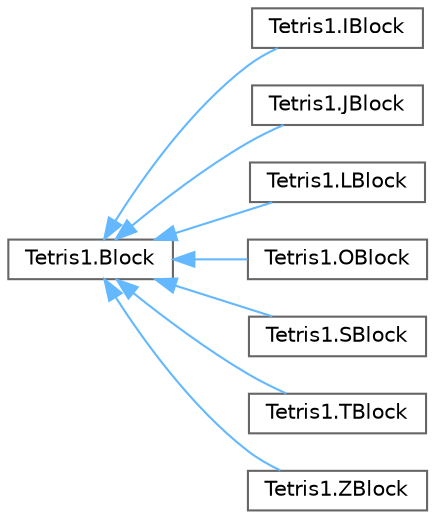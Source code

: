 digraph "Graphical Class Hierarchy"
{
 // LATEX_PDF_SIZE
  bgcolor="transparent";
  edge [fontname=Helvetica,fontsize=10,labelfontname=Helvetica,labelfontsize=10];
  node [fontname=Helvetica,fontsize=10,shape=box,height=0.2,width=0.4];
  rankdir="LR";
  Node0 [id="Node000000",label="Tetris1.Block",height=0.2,width=0.4,color="grey40", fillcolor="white", style="filled",URL="$class_tetris1_1_1_block.html",tooltip=" "];
  Node0 -> Node1 [id="edge2_Node000000_Node000001",dir="back",color="steelblue1",style="solid",tooltip=" "];
  Node1 [id="Node000001",label="Tetris1.IBlock",height=0.2,width=0.4,color="grey40", fillcolor="white", style="filled",URL="$class_tetris1_1_1_i_block.html",tooltip=" "];
  Node0 -> Node2 [id="edge3_Node000000_Node000002",dir="back",color="steelblue1",style="solid",tooltip=" "];
  Node2 [id="Node000002",label="Tetris1.JBlock",height=0.2,width=0.4,color="grey40", fillcolor="white", style="filled",URL="$class_tetris1_1_1_j_block.html",tooltip=" "];
  Node0 -> Node3 [id="edge4_Node000000_Node000003",dir="back",color="steelblue1",style="solid",tooltip=" "];
  Node3 [id="Node000003",label="Tetris1.LBlock",height=0.2,width=0.4,color="grey40", fillcolor="white", style="filled",URL="$class_tetris1_1_1_l_block.html",tooltip=" "];
  Node0 -> Node4 [id="edge5_Node000000_Node000004",dir="back",color="steelblue1",style="solid",tooltip=" "];
  Node4 [id="Node000004",label="Tetris1.OBlock",height=0.2,width=0.4,color="grey40", fillcolor="white", style="filled",URL="$class_tetris1_1_1_o_block.html",tooltip=" "];
  Node0 -> Node5 [id="edge6_Node000000_Node000005",dir="back",color="steelblue1",style="solid",tooltip=" "];
  Node5 [id="Node000005",label="Tetris1.SBlock",height=0.2,width=0.4,color="grey40", fillcolor="white", style="filled",URL="$class_tetris1_1_1_s_block.html",tooltip=" "];
  Node0 -> Node6 [id="edge7_Node000000_Node000006",dir="back",color="steelblue1",style="solid",tooltip=" "];
  Node6 [id="Node000006",label="Tetris1.TBlock",height=0.2,width=0.4,color="grey40", fillcolor="white", style="filled",URL="$class_tetris1_1_1_t_block.html",tooltip=" "];
  Node0 -> Node7 [id="edge8_Node000000_Node000007",dir="back",color="steelblue1",style="solid",tooltip=" "];
  Node7 [id="Node000007",label="Tetris1.ZBlock",height=0.2,width=0.4,color="grey40", fillcolor="white", style="filled",URL="$class_tetris1_1_1_z_block.html",tooltip=" "];
}
